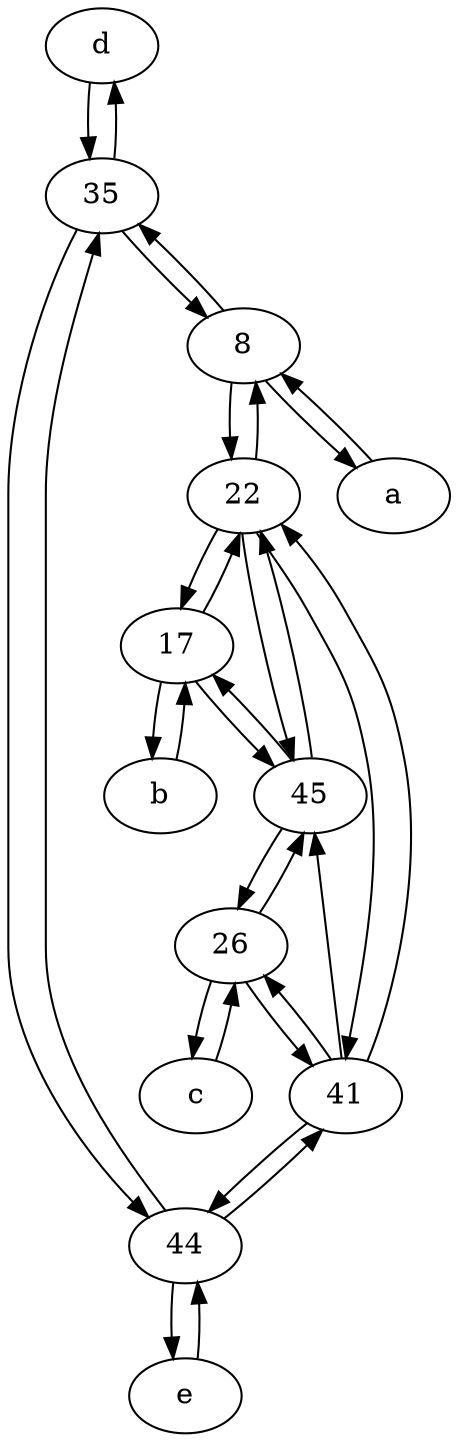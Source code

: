 digraph  {
	d [pos="20,30!"];
	b [pos="50,20!"];
	17;
	41;
	c [pos="20,10!"];
	26;
	22;
	44;
	a [pos="40,10!"];
	35;
	e [pos="30,50!"];
	8;
	45;
	22 -> 17;
	8 -> 22;
	26 -> 45;
	45 -> 17;
	e -> 44;
	a -> 8;
	44 -> 35;
	22 -> 8;
	35 -> 8;
	35 -> d;
	41 -> 45;
	44 -> e;
	17 -> 45;
	35 -> 44;
	41 -> 22;
	22 -> 41;
	c -> 26;
	17 -> 22;
	45 -> 22;
	22 -> 45;
	45 -> 26;
	26 -> c;
	8 -> a;
	44 -> 41;
	41 -> 26;
	17 -> b;
	41 -> 44;
	8 -> 35;
	b -> 17;
	d -> 35;
	26 -> 41;

	}